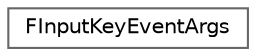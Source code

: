 digraph "Graphical Class Hierarchy"
{
 // INTERACTIVE_SVG=YES
 // LATEX_PDF_SIZE
  bgcolor="transparent";
  edge [fontname=Helvetica,fontsize=10,labelfontname=Helvetica,labelfontsize=10];
  node [fontname=Helvetica,fontsize=10,shape=box,height=0.2,width=0.4];
  rankdir="LR";
  Node0 [id="Node000000",label="FInputKeyEventArgs",height=0.2,width=0.4,color="grey40", fillcolor="white", style="filled",URL="$d4/dc0/structFInputKeyEventArgs.html",tooltip="Input key event arguments."];
}
